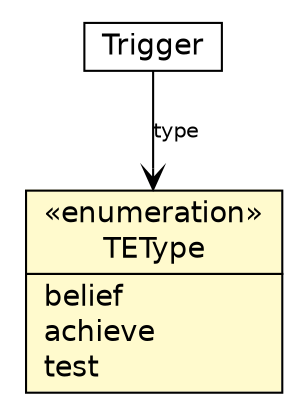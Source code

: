 #!/usr/local/bin/dot
#
# Class diagram 
# Generated by UMLGraph version 5.1 (http://www.umlgraph.org/)
#

digraph G {
	edge [fontname="Helvetica",fontsize=10,labelfontname="Helvetica",labelfontsize=10];
	node [fontname="Helvetica",fontsize=10,shape=plaintext];
	nodesep=0.25;
	ranksep=0.5;
	// jason.asSyntax.Trigger
	c12815 [label=<<table title="jason.asSyntax.Trigger" border="0" cellborder="1" cellspacing="0" cellpadding="2" port="p" href="./Trigger.html">
		<tr><td><table border="0" cellspacing="0" cellpadding="1">
<tr><td align="center" balign="center"> Trigger </td></tr>
		</table></td></tr>
		</table>>, fontname="Helvetica", fontcolor="black", fontsize=14.0];
	// jason.asSyntax.Trigger.TEType
	c12817 [label=<<table title="jason.asSyntax.Trigger.TEType" border="0" cellborder="1" cellspacing="0" cellpadding="2" port="p" bgcolor="lemonChiffon" href="./Trigger.TEType.html">
		<tr><td><table border="0" cellspacing="0" cellpadding="1">
<tr><td align="center" balign="center"> &#171;enumeration&#187; </td></tr>
<tr><td align="center" balign="center"> TEType </td></tr>
		</table></td></tr>
		<tr><td><table border="0" cellspacing="0" cellpadding="1">
<tr><td align="left" balign="left"> belief </td></tr>
<tr><td align="left" balign="left"> achieve </td></tr>
<tr><td align="left" balign="left"> test </td></tr>
		</table></td></tr>
		</table>>, fontname="Helvetica", fontcolor="black", fontsize=14.0];
	// jason.asSyntax.Trigger NAVASSOC jason.asSyntax.Trigger.TEType
	c12815:p -> c12817:p [taillabel="", label="type", headlabel="", fontname="Helvetica", fontcolor="black", fontsize=10.0, color="black", arrowhead=open];
}


